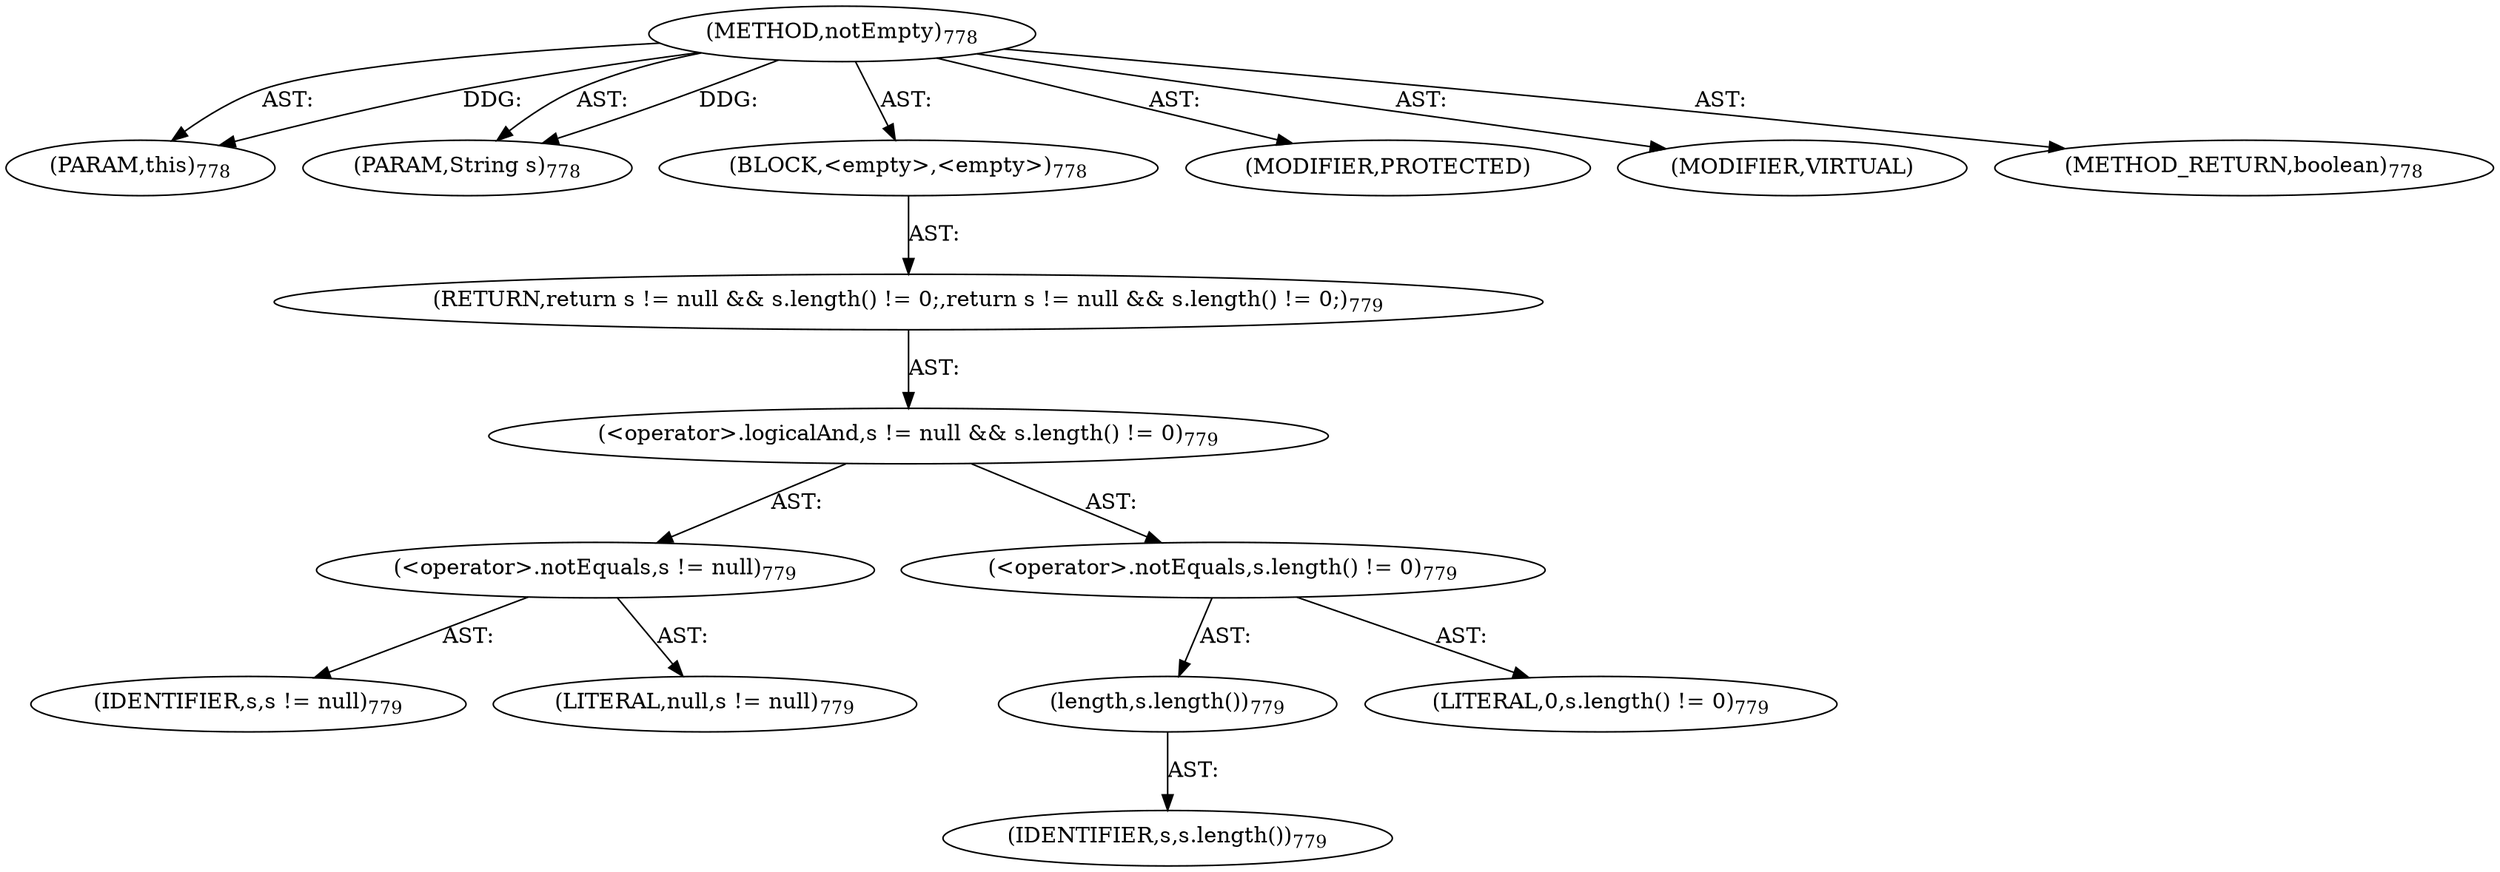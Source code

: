 digraph "notEmpty" {  
"111669149743" [label = <(METHOD,notEmpty)<SUB>778</SUB>> ]
"115964117067" [label = <(PARAM,this)<SUB>778</SUB>> ]
"115964117068" [label = <(PARAM,String s)<SUB>778</SUB>> ]
"25769803851" [label = <(BLOCK,&lt;empty&gt;,&lt;empty&gt;)<SUB>778</SUB>> ]
"146028888100" [label = <(RETURN,return s != null &amp;&amp; s.length() != 0;,return s != null &amp;&amp; s.length() != 0;)<SUB>779</SUB>> ]
"30064771283" [label = <(&lt;operator&gt;.logicalAnd,s != null &amp;&amp; s.length() != 0)<SUB>779</SUB>> ]
"30064771284" [label = <(&lt;operator&gt;.notEquals,s != null)<SUB>779</SUB>> ]
"68719476912" [label = <(IDENTIFIER,s,s != null)<SUB>779</SUB>> ]
"90194313281" [label = <(LITERAL,null,s != null)<SUB>779</SUB>> ]
"30064771285" [label = <(&lt;operator&gt;.notEquals,s.length() != 0)<SUB>779</SUB>> ]
"30064771286" [label = <(length,s.length())<SUB>779</SUB>> ]
"68719476913" [label = <(IDENTIFIER,s,s.length())<SUB>779</SUB>> ]
"90194313282" [label = <(LITERAL,0,s.length() != 0)<SUB>779</SUB>> ]
"133143986293" [label = <(MODIFIER,PROTECTED)> ]
"133143986294" [label = <(MODIFIER,VIRTUAL)> ]
"128849018927" [label = <(METHOD_RETURN,boolean)<SUB>778</SUB>> ]
  "111669149743" -> "115964117067"  [ label = "AST: "] 
  "111669149743" -> "115964117068"  [ label = "AST: "] 
  "111669149743" -> "25769803851"  [ label = "AST: "] 
  "111669149743" -> "133143986293"  [ label = "AST: "] 
  "111669149743" -> "133143986294"  [ label = "AST: "] 
  "111669149743" -> "128849018927"  [ label = "AST: "] 
  "25769803851" -> "146028888100"  [ label = "AST: "] 
  "146028888100" -> "30064771283"  [ label = "AST: "] 
  "30064771283" -> "30064771284"  [ label = "AST: "] 
  "30064771283" -> "30064771285"  [ label = "AST: "] 
  "30064771284" -> "68719476912"  [ label = "AST: "] 
  "30064771284" -> "90194313281"  [ label = "AST: "] 
  "30064771285" -> "30064771286"  [ label = "AST: "] 
  "30064771285" -> "90194313282"  [ label = "AST: "] 
  "30064771286" -> "68719476913"  [ label = "AST: "] 
  "111669149743" -> "115964117067"  [ label = "DDG: "] 
  "111669149743" -> "115964117068"  [ label = "DDG: "] 
}
